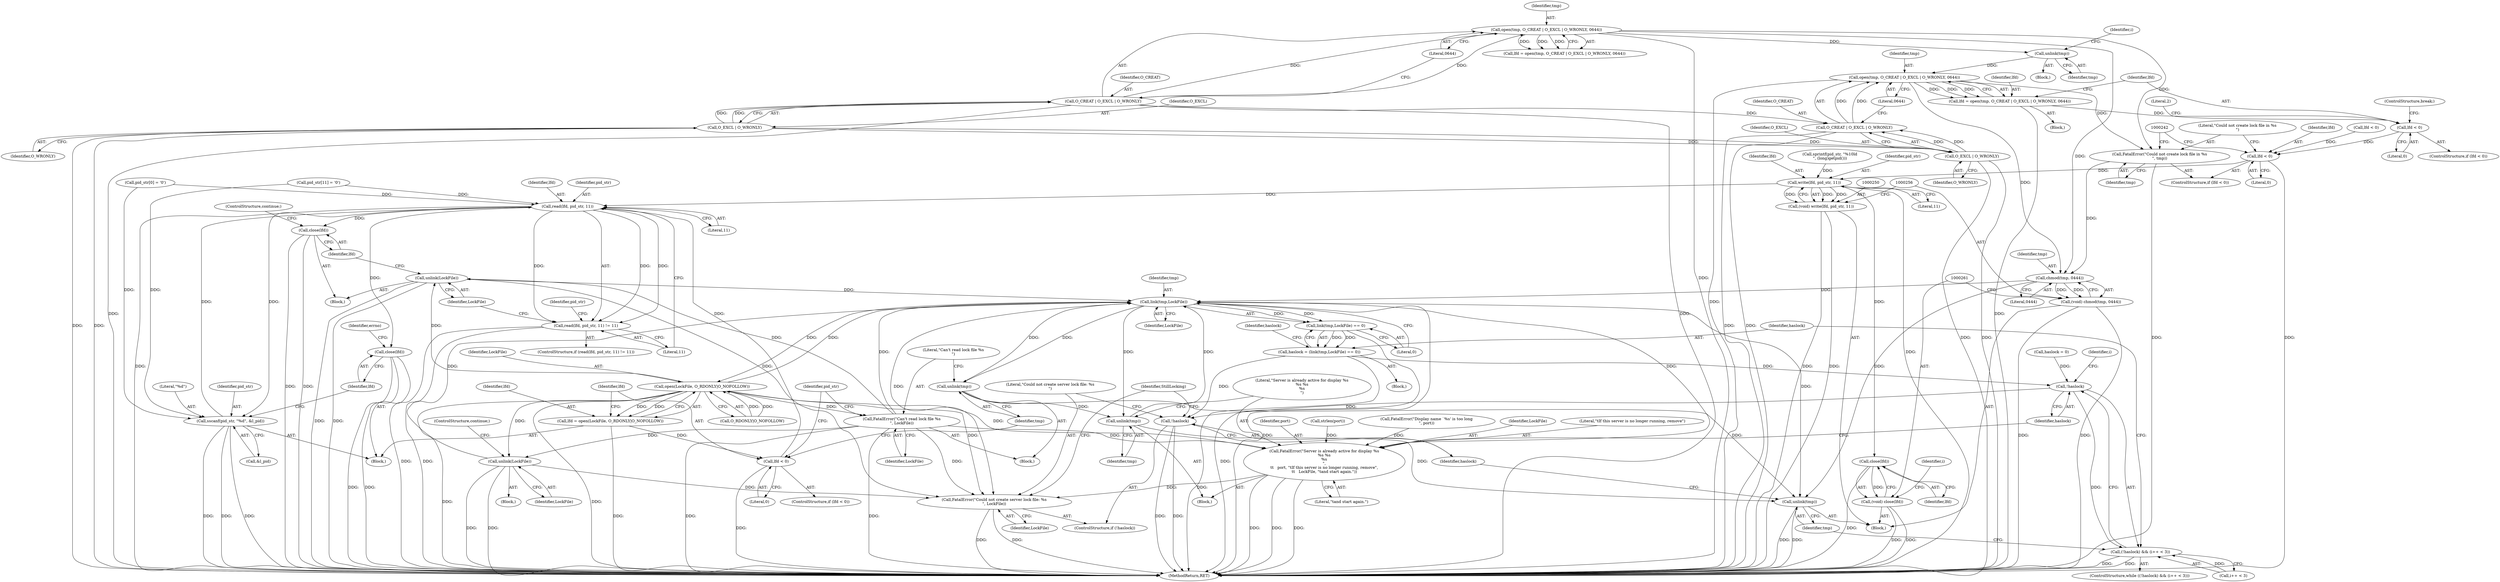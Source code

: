 digraph "0_xserver_6ba44b91e37622ef8c146d8f2ac92d708a18ed34@API" {
"1000215" [label="(Call,open(tmp, O_CREAT | O_EXCL | O_WRONLY, 0644))"];
"1000204" [label="(Call,unlink(tmp))"];
"1000180" [label="(Call,open(tmp, O_CREAT | O_EXCL | O_WRONLY, 0644))"];
"1000182" [label="(Call,O_CREAT | O_EXCL | O_WRONLY)"];
"1000184" [label="(Call,O_EXCL | O_WRONLY)"];
"1000217" [label="(Call,O_CREAT | O_EXCL | O_WRONLY)"];
"1000219" [label="(Call,O_EXCL | O_WRONLY)"];
"1000213" [label="(Call,lfd = open(tmp, O_CREAT | O_EXCL | O_WRONLY, 0644))"];
"1000224" [label="(Call,lfd < 0)"];
"1000235" [label="(Call,lfd < 0)"];
"1000251" [label="(Call,write(lfd, pid_str, 11))"];
"1000249" [label="(Call,(void) write(lfd, pid_str, 11))"];
"1000262" [label="(Call,close(lfd))"];
"1000260" [label="(Call,(void) close(lfd))"];
"1000316" [label="(Call,read(lfd, pid_str, 11))"];
"1000315" [label="(Call,read(lfd, pid_str, 11) != 11)"];
"1000324" [label="(Call,close(lfd))"];
"1000332" [label="(Call,sscanf(pid_str, \"%d\", &l_pid))"];
"1000337" [label="(Call,close(lfd))"];
"1000238" [label="(Call,FatalError(\"Could not create lock file in %s\n\", tmp))"];
"1000257" [label="(Call,chmod(tmp, 0444))"];
"1000255" [label="(Call,(void) chmod(tmp, 0444))"];
"1000282" [label="(Call,link(tmp,LockFile))"];
"1000281" [label="(Call,link(tmp,LockFile) == 0)"];
"1000279" [label="(Call,haslock = (link(tmp,LockFile) == 0))"];
"1000272" [label="(Call,!haslock)"];
"1000271" [label="(Call,(!haslock) && (i++ < 3))"];
"1000384" [label="(Call,!haslock)"];
"1000294" [label="(Call,open(LockFile, O_RDONLY|O_NOFOLLOW))"];
"1000292" [label="(Call,lfd = open(LockFile, O_RDONLY|O_NOFOLLOW))"];
"1000300" [label="(Call,lfd < 0)"];
"1000306" [label="(Call,FatalError(\"Can't read lock file %s\n\", LockFile))"];
"1000322" [label="(Call,unlink(LockFile))"];
"1000386" [label="(Call,FatalError(\"Could not create server lock file: %s\n\", LockFile))"];
"1000356" [label="(Call,unlink(LockFile))"];
"1000375" [label="(Call,FatalError(\"Server is already active for display %s\n%s %s\n%s\n\",\n\t\t   port, \"\tIf this server is no longer running, remove\",\n\t\t   LockFile, \"\tand start again.\"))"];
"1000304" [label="(Call,unlink(tmp))"];
"1000373" [label="(Call,unlink(tmp))"];
"1000381" [label="(Call,unlink(tmp))"];
"1000205" [label="(Identifier,tmp)"];
"1000287" [label="(Identifier,haslock)"];
"1000333" [label="(Identifier,pid_str)"];
"1000217" [label="(Call,O_CREAT | O_EXCL | O_WRONLY)"];
"1000316" [label="(Call,read(lfd, pid_str, 11))"];
"1000185" [label="(Identifier,O_EXCL)"];
"1000315" [label="(Call,read(lfd, pid_str, 11) != 11)"];
"1000387" [label="(Literal,\"Could not create server lock file: %s\n\")"];
"1000373" [label="(Call,unlink(tmp))"];
"1000294" [label="(Call,open(LockFile, O_RDONLY|O_NOFOLLOW))"];
"1000320" [label="(Literal,11)"];
"1000293" [label="(Identifier,lfd)"];
"1000218" [label="(Identifier,O_CREAT)"];
"1000307" [label="(Literal,\"Can't read lock file %s\n\")"];
"1000317" [label="(Identifier,lfd)"];
"1000259" [label="(Literal,0444)"];
"1000357" [label="(Identifier,LockFile)"];
"1000377" [label="(Identifier,port)"];
"1000284" [label="(Identifier,LockFile)"];
"1000219" [label="(Call,O_EXCL | O_WRONLY)"];
"1000240" [label="(Identifier,tmp)"];
"1000186" [label="(Identifier,O_WRONLY)"];
"1000334" [label="(Literal,\"%d\")"];
"1000374" [label="(Identifier,tmp)"];
"1000276" [label="(Identifier,i)"];
"1000281" [label="(Call,link(tmp,LockFile) == 0)"];
"1000272" [label="(Call,!haslock)"];
"1000204" [label="(Call,unlink(tmp))"];
"1000295" [label="(Identifier,LockFile)"];
"1000305" [label="(Identifier,tmp)"];
"1000329" [label="(Identifier,pid_str)"];
"1000386" [label="(Call,FatalError(\"Could not create server lock file: %s\n\", LockFile))"];
"1000207" [label="(Identifier,i)"];
"1000392" [label="(MethodReturn,RET)"];
"1000291" [label="(Block,)"];
"1000384" [label="(Call,!haslock)"];
"1000385" [label="(Identifier,haslock)"];
"1000273" [label="(Identifier,haslock)"];
"1000375" [label="(Call,FatalError(\"Server is already active for display %s\n%s %s\n%s\n\",\n\t\t   port, \"\tIf this server is no longer running, remove\",\n\t\t   LockFile, \"\tand start again.\"))"];
"1000251" [label="(Call,write(lfd, pid_str, 11))"];
"1000300" [label="(Call,lfd < 0)"];
"1000154" [label="(Call,strlen(port))"];
"1000254" [label="(Literal,11)"];
"1000321" [label="(Block,)"];
"1000182" [label="(Call,O_CREAT | O_EXCL | O_WRONLY)"];
"1000203" [label="(Block,)"];
"1000253" [label="(Identifier,pid_str)"];
"1000390" [label="(Identifier,StillLocking)"];
"1000236" [label="(Identifier,lfd)"];
"1000296" [label="(Call,O_RDONLY|O_NOFOLLOW)"];
"1000225" [label="(Identifier,lfd)"];
"1000323" [label="(Identifier,LockFile)"];
"1000187" [label="(Literal,0644)"];
"1000200" [label="(Call,lfd < 0)"];
"1000299" [label="(ControlStructure,if (lfd < 0))"];
"1000383" [label="(ControlStructure,if (!haslock))"];
"1000267" [label="(Call,haslock = 0)"];
"1000358" [label="(ControlStructure,continue;)"];
"1000285" [label="(Literal,0)"];
"1000337" [label="(Call,close(lfd))"];
"1000326" [label="(ControlStructure,continue;)"];
"1000382" [label="(Identifier,tmp)"];
"1000238" [label="(Call,FatalError(\"Could not create lock file in %s\n\", tmp))"];
"1000222" [label="(Literal,0644)"];
"1000221" [label="(Identifier,O_WRONLY)"];
"1000165" [label="(Call,FatalError(\"Display name `%s' is too long\n\", port))"];
"1000255" [label="(Call,(void) chmod(tmp, 0444))"];
"1000376" [label="(Literal,\"Server is already active for display %s\n%s %s\n%s\n\")"];
"1000314" [label="(ControlStructure,if (read(lfd, pid_str, 11) != 11))"];
"1000379" [label="(Identifier,LockFile)"];
"1000306" [label="(Call,FatalError(\"Can't read lock file %s\n\", LockFile))"];
"1000372" [label="(Block,)"];
"1000274" [label="(Call,i++ < 3)"];
"1000280" [label="(Identifier,haslock)"];
"1000234" [label="(ControlStructure,if (lfd < 0))"];
"1000249" [label="(Call,(void) write(lfd, pid_str, 11))"];
"1000325" [label="(Identifier,lfd)"];
"1000327" [label="(Call,pid_str[11] = '\0')"];
"1000322" [label="(Call,unlink(LockFile))"];
"1000226" [label="(Literal,0)"];
"1000301" [label="(Identifier,lfd)"];
"1000237" [label="(Literal,0)"];
"1000257" [label="(Call,chmod(tmp, 0444))"];
"1000265" [label="(Identifier,i)"];
"1000252" [label="(Identifier,lfd)"];
"1000235" [label="(Call,lfd < 0)"];
"1000180" [label="(Call,open(tmp, O_CREAT | O_EXCL | O_WRONLY, 0644))"];
"1000181" [label="(Identifier,tmp)"];
"1000262" [label="(Call,close(lfd))"];
"1000243" [label="(Call,sprintf(pid_str, \"%10ld\n\", (long)getpid()))"];
"1000335" [label="(Call,&l_pid)"];
"1000356" [label="(Call,unlink(LockFile))"];
"1000381" [label="(Call,unlink(tmp))"];
"1000215" [label="(Call,open(tmp, O_CREAT | O_EXCL | O_WRONLY, 0644))"];
"1000319" [label="(Literal,11)"];
"1000230" [label="(ControlStructure,break;)"];
"1000338" [label="(Identifier,lfd)"];
"1000210" [label="(Block,)"];
"1000214" [label="(Identifier,lfd)"];
"1000279" [label="(Call,haslock = (link(tmp,LockFile) == 0))"];
"1000282" [label="(Call,link(tmp,LockFile))"];
"1000220" [label="(Identifier,O_EXCL)"];
"1000260" [label="(Call,(void) close(lfd))"];
"1000228" [label="(Literal,2)"];
"1000309" [label="(Call,pid_str[0] = '\0')"];
"1000380" [label="(Literal,\"\tand start again.\")"];
"1000340" [label="(Identifier,errno)"];
"1000318" [label="(Identifier,pid_str)"];
"1000278" [label="(Block,)"];
"1000216" [label="(Identifier,tmp)"];
"1000302" [label="(Literal,0)"];
"1000224" [label="(Call,lfd < 0)"];
"1000271" [label="(Call,(!haslock) && (i++ < 3))"];
"1000311" [label="(Identifier,pid_str)"];
"1000270" [label="(ControlStructure,while ((!haslock) && (i++ < 3)))"];
"1000239" [label="(Literal,\"Could not create lock file in %s\n\")"];
"1000355" [label="(Block,)"];
"1000178" [label="(Call,lfd = open(tmp, O_CREAT | O_EXCL | O_WRONLY, 0644))"];
"1000213" [label="(Call,lfd = open(tmp, O_CREAT | O_EXCL | O_WRONLY, 0644))"];
"1000378" [label="(Literal,\"\tIf this server is no longer running, remove\")"];
"1000324" [label="(Call,close(lfd))"];
"1000308" [label="(Identifier,LockFile)"];
"1000388" [label="(Identifier,LockFile)"];
"1000258" [label="(Identifier,tmp)"];
"1000292" [label="(Call,lfd = open(LockFile, O_RDONLY|O_NOFOLLOW))"];
"1000332" [label="(Call,sscanf(pid_str, \"%d\", &l_pid))"];
"1000303" [label="(Block,)"];
"1000304" [label="(Call,unlink(tmp))"];
"1000283" [label="(Identifier,tmp)"];
"1000263" [label="(Identifier,lfd)"];
"1000184" [label="(Call,O_EXCL | O_WRONLY)"];
"1000223" [label="(ControlStructure,if (lfd < 0))"];
"1000183" [label="(Identifier,O_CREAT)"];
"1000111" [label="(Block,)"];
"1000215" -> "1000213"  [label="AST: "];
"1000215" -> "1000222"  [label="CFG: "];
"1000216" -> "1000215"  [label="AST: "];
"1000217" -> "1000215"  [label="AST: "];
"1000222" -> "1000215"  [label="AST: "];
"1000213" -> "1000215"  [label="CFG: "];
"1000215" -> "1000392"  [label="DDG: "];
"1000215" -> "1000213"  [label="DDG: "];
"1000215" -> "1000213"  [label="DDG: "];
"1000215" -> "1000213"  [label="DDG: "];
"1000204" -> "1000215"  [label="DDG: "];
"1000217" -> "1000215"  [label="DDG: "];
"1000217" -> "1000215"  [label="DDG: "];
"1000215" -> "1000238"  [label="DDG: "];
"1000215" -> "1000257"  [label="DDG: "];
"1000204" -> "1000203"  [label="AST: "];
"1000204" -> "1000205"  [label="CFG: "];
"1000205" -> "1000204"  [label="AST: "];
"1000207" -> "1000204"  [label="CFG: "];
"1000180" -> "1000204"  [label="DDG: "];
"1000180" -> "1000178"  [label="AST: "];
"1000180" -> "1000187"  [label="CFG: "];
"1000181" -> "1000180"  [label="AST: "];
"1000182" -> "1000180"  [label="AST: "];
"1000187" -> "1000180"  [label="AST: "];
"1000178" -> "1000180"  [label="CFG: "];
"1000180" -> "1000392"  [label="DDG: "];
"1000180" -> "1000178"  [label="DDG: "];
"1000180" -> "1000178"  [label="DDG: "];
"1000180" -> "1000178"  [label="DDG: "];
"1000182" -> "1000180"  [label="DDG: "];
"1000182" -> "1000180"  [label="DDG: "];
"1000180" -> "1000238"  [label="DDG: "];
"1000180" -> "1000257"  [label="DDG: "];
"1000182" -> "1000184"  [label="CFG: "];
"1000183" -> "1000182"  [label="AST: "];
"1000184" -> "1000182"  [label="AST: "];
"1000187" -> "1000182"  [label="CFG: "];
"1000182" -> "1000392"  [label="DDG: "];
"1000182" -> "1000392"  [label="DDG: "];
"1000184" -> "1000182"  [label="DDG: "];
"1000184" -> "1000182"  [label="DDG: "];
"1000182" -> "1000217"  [label="DDG: "];
"1000184" -> "1000186"  [label="CFG: "];
"1000185" -> "1000184"  [label="AST: "];
"1000186" -> "1000184"  [label="AST: "];
"1000184" -> "1000392"  [label="DDG: "];
"1000184" -> "1000392"  [label="DDG: "];
"1000184" -> "1000219"  [label="DDG: "];
"1000184" -> "1000219"  [label="DDG: "];
"1000217" -> "1000219"  [label="CFG: "];
"1000218" -> "1000217"  [label="AST: "];
"1000219" -> "1000217"  [label="AST: "];
"1000222" -> "1000217"  [label="CFG: "];
"1000217" -> "1000392"  [label="DDG: "];
"1000217" -> "1000392"  [label="DDG: "];
"1000219" -> "1000217"  [label="DDG: "];
"1000219" -> "1000217"  [label="DDG: "];
"1000219" -> "1000221"  [label="CFG: "];
"1000220" -> "1000219"  [label="AST: "];
"1000221" -> "1000219"  [label="AST: "];
"1000219" -> "1000392"  [label="DDG: "];
"1000219" -> "1000392"  [label="DDG: "];
"1000213" -> "1000210"  [label="AST: "];
"1000214" -> "1000213"  [label="AST: "];
"1000225" -> "1000213"  [label="CFG: "];
"1000213" -> "1000392"  [label="DDG: "];
"1000213" -> "1000224"  [label="DDG: "];
"1000224" -> "1000223"  [label="AST: "];
"1000224" -> "1000226"  [label="CFG: "];
"1000225" -> "1000224"  [label="AST: "];
"1000226" -> "1000224"  [label="AST: "];
"1000228" -> "1000224"  [label="CFG: "];
"1000230" -> "1000224"  [label="CFG: "];
"1000224" -> "1000235"  [label="DDG: "];
"1000235" -> "1000234"  [label="AST: "];
"1000235" -> "1000237"  [label="CFG: "];
"1000236" -> "1000235"  [label="AST: "];
"1000237" -> "1000235"  [label="AST: "];
"1000239" -> "1000235"  [label="CFG: "];
"1000242" -> "1000235"  [label="CFG: "];
"1000235" -> "1000392"  [label="DDG: "];
"1000200" -> "1000235"  [label="DDG: "];
"1000235" -> "1000251"  [label="DDG: "];
"1000251" -> "1000249"  [label="AST: "];
"1000251" -> "1000254"  [label="CFG: "];
"1000252" -> "1000251"  [label="AST: "];
"1000253" -> "1000251"  [label="AST: "];
"1000254" -> "1000251"  [label="AST: "];
"1000249" -> "1000251"  [label="CFG: "];
"1000251" -> "1000392"  [label="DDG: "];
"1000251" -> "1000249"  [label="DDG: "];
"1000251" -> "1000249"  [label="DDG: "];
"1000251" -> "1000249"  [label="DDG: "];
"1000243" -> "1000251"  [label="DDG: "];
"1000251" -> "1000262"  [label="DDG: "];
"1000251" -> "1000316"  [label="DDG: "];
"1000249" -> "1000111"  [label="AST: "];
"1000250" -> "1000249"  [label="AST: "];
"1000256" -> "1000249"  [label="CFG: "];
"1000249" -> "1000392"  [label="DDG: "];
"1000249" -> "1000392"  [label="DDG: "];
"1000262" -> "1000260"  [label="AST: "];
"1000262" -> "1000263"  [label="CFG: "];
"1000263" -> "1000262"  [label="AST: "];
"1000260" -> "1000262"  [label="CFG: "];
"1000262" -> "1000392"  [label="DDG: "];
"1000262" -> "1000260"  [label="DDG: "];
"1000260" -> "1000111"  [label="AST: "];
"1000261" -> "1000260"  [label="AST: "];
"1000265" -> "1000260"  [label="CFG: "];
"1000260" -> "1000392"  [label="DDG: "];
"1000260" -> "1000392"  [label="DDG: "];
"1000316" -> "1000315"  [label="AST: "];
"1000316" -> "1000319"  [label="CFG: "];
"1000317" -> "1000316"  [label="AST: "];
"1000318" -> "1000316"  [label="AST: "];
"1000319" -> "1000316"  [label="AST: "];
"1000320" -> "1000316"  [label="CFG: "];
"1000316" -> "1000392"  [label="DDG: "];
"1000316" -> "1000315"  [label="DDG: "];
"1000316" -> "1000315"  [label="DDG: "];
"1000316" -> "1000315"  [label="DDG: "];
"1000300" -> "1000316"  [label="DDG: "];
"1000309" -> "1000316"  [label="DDG: "];
"1000332" -> "1000316"  [label="DDG: "];
"1000327" -> "1000316"  [label="DDG: "];
"1000316" -> "1000324"  [label="DDG: "];
"1000316" -> "1000332"  [label="DDG: "];
"1000316" -> "1000337"  [label="DDG: "];
"1000315" -> "1000314"  [label="AST: "];
"1000315" -> "1000320"  [label="CFG: "];
"1000320" -> "1000315"  [label="AST: "];
"1000323" -> "1000315"  [label="CFG: "];
"1000329" -> "1000315"  [label="CFG: "];
"1000315" -> "1000392"  [label="DDG: "];
"1000315" -> "1000392"  [label="DDG: "];
"1000324" -> "1000321"  [label="AST: "];
"1000324" -> "1000325"  [label="CFG: "];
"1000325" -> "1000324"  [label="AST: "];
"1000326" -> "1000324"  [label="CFG: "];
"1000324" -> "1000392"  [label="DDG: "];
"1000324" -> "1000392"  [label="DDG: "];
"1000332" -> "1000291"  [label="AST: "];
"1000332" -> "1000335"  [label="CFG: "];
"1000333" -> "1000332"  [label="AST: "];
"1000334" -> "1000332"  [label="AST: "];
"1000335" -> "1000332"  [label="AST: "];
"1000338" -> "1000332"  [label="CFG: "];
"1000332" -> "1000392"  [label="DDG: "];
"1000332" -> "1000392"  [label="DDG: "];
"1000332" -> "1000392"  [label="DDG: "];
"1000309" -> "1000332"  [label="DDG: "];
"1000327" -> "1000332"  [label="DDG: "];
"1000337" -> "1000291"  [label="AST: "];
"1000337" -> "1000338"  [label="CFG: "];
"1000338" -> "1000337"  [label="AST: "];
"1000340" -> "1000337"  [label="CFG: "];
"1000337" -> "1000392"  [label="DDG: "];
"1000337" -> "1000392"  [label="DDG: "];
"1000238" -> "1000234"  [label="AST: "];
"1000238" -> "1000240"  [label="CFG: "];
"1000239" -> "1000238"  [label="AST: "];
"1000240" -> "1000238"  [label="AST: "];
"1000242" -> "1000238"  [label="CFG: "];
"1000238" -> "1000392"  [label="DDG: "];
"1000238" -> "1000257"  [label="DDG: "];
"1000257" -> "1000255"  [label="AST: "];
"1000257" -> "1000259"  [label="CFG: "];
"1000258" -> "1000257"  [label="AST: "];
"1000259" -> "1000257"  [label="AST: "];
"1000255" -> "1000257"  [label="CFG: "];
"1000257" -> "1000255"  [label="DDG: "];
"1000257" -> "1000255"  [label="DDG: "];
"1000257" -> "1000282"  [label="DDG: "];
"1000257" -> "1000381"  [label="DDG: "];
"1000255" -> "1000111"  [label="AST: "];
"1000256" -> "1000255"  [label="AST: "];
"1000261" -> "1000255"  [label="CFG: "];
"1000255" -> "1000392"  [label="DDG: "];
"1000255" -> "1000392"  [label="DDG: "];
"1000282" -> "1000281"  [label="AST: "];
"1000282" -> "1000284"  [label="CFG: "];
"1000283" -> "1000282"  [label="AST: "];
"1000284" -> "1000282"  [label="AST: "];
"1000285" -> "1000282"  [label="CFG: "];
"1000282" -> "1000392"  [label="DDG: "];
"1000282" -> "1000281"  [label="DDG: "];
"1000282" -> "1000281"  [label="DDG: "];
"1000304" -> "1000282"  [label="DDG: "];
"1000373" -> "1000282"  [label="DDG: "];
"1000356" -> "1000282"  [label="DDG: "];
"1000375" -> "1000282"  [label="DDG: "];
"1000294" -> "1000282"  [label="DDG: "];
"1000322" -> "1000282"  [label="DDG: "];
"1000306" -> "1000282"  [label="DDG: "];
"1000282" -> "1000294"  [label="DDG: "];
"1000282" -> "1000304"  [label="DDG: "];
"1000282" -> "1000373"  [label="DDG: "];
"1000282" -> "1000381"  [label="DDG: "];
"1000282" -> "1000386"  [label="DDG: "];
"1000281" -> "1000279"  [label="AST: "];
"1000281" -> "1000285"  [label="CFG: "];
"1000285" -> "1000281"  [label="AST: "];
"1000279" -> "1000281"  [label="CFG: "];
"1000281" -> "1000392"  [label="DDG: "];
"1000281" -> "1000279"  [label="DDG: "];
"1000281" -> "1000279"  [label="DDG: "];
"1000279" -> "1000278"  [label="AST: "];
"1000280" -> "1000279"  [label="AST: "];
"1000287" -> "1000279"  [label="CFG: "];
"1000279" -> "1000392"  [label="DDG: "];
"1000279" -> "1000272"  [label="DDG: "];
"1000279" -> "1000384"  [label="DDG: "];
"1000272" -> "1000271"  [label="AST: "];
"1000272" -> "1000273"  [label="CFG: "];
"1000273" -> "1000272"  [label="AST: "];
"1000276" -> "1000272"  [label="CFG: "];
"1000271" -> "1000272"  [label="CFG: "];
"1000272" -> "1000271"  [label="DDG: "];
"1000267" -> "1000272"  [label="DDG: "];
"1000272" -> "1000384"  [label="DDG: "];
"1000271" -> "1000270"  [label="AST: "];
"1000271" -> "1000274"  [label="CFG: "];
"1000274" -> "1000271"  [label="AST: "];
"1000280" -> "1000271"  [label="CFG: "];
"1000382" -> "1000271"  [label="CFG: "];
"1000271" -> "1000392"  [label="DDG: "];
"1000271" -> "1000392"  [label="DDG: "];
"1000274" -> "1000271"  [label="DDG: "];
"1000384" -> "1000383"  [label="AST: "];
"1000384" -> "1000385"  [label="CFG: "];
"1000385" -> "1000384"  [label="AST: "];
"1000387" -> "1000384"  [label="CFG: "];
"1000390" -> "1000384"  [label="CFG: "];
"1000384" -> "1000392"  [label="DDG: "];
"1000384" -> "1000392"  [label="DDG: "];
"1000294" -> "1000292"  [label="AST: "];
"1000294" -> "1000296"  [label="CFG: "];
"1000295" -> "1000294"  [label="AST: "];
"1000296" -> "1000294"  [label="AST: "];
"1000292" -> "1000294"  [label="CFG: "];
"1000294" -> "1000392"  [label="DDG: "];
"1000294" -> "1000392"  [label="DDG: "];
"1000294" -> "1000292"  [label="DDG: "];
"1000294" -> "1000292"  [label="DDG: "];
"1000296" -> "1000294"  [label="DDG: "];
"1000296" -> "1000294"  [label="DDG: "];
"1000294" -> "1000306"  [label="DDG: "];
"1000294" -> "1000322"  [label="DDG: "];
"1000294" -> "1000356"  [label="DDG: "];
"1000294" -> "1000375"  [label="DDG: "];
"1000294" -> "1000386"  [label="DDG: "];
"1000292" -> "1000291"  [label="AST: "];
"1000293" -> "1000292"  [label="AST: "];
"1000301" -> "1000292"  [label="CFG: "];
"1000292" -> "1000392"  [label="DDG: "];
"1000292" -> "1000300"  [label="DDG: "];
"1000300" -> "1000299"  [label="AST: "];
"1000300" -> "1000302"  [label="CFG: "];
"1000301" -> "1000300"  [label="AST: "];
"1000302" -> "1000300"  [label="AST: "];
"1000305" -> "1000300"  [label="CFG: "];
"1000311" -> "1000300"  [label="CFG: "];
"1000300" -> "1000392"  [label="DDG: "];
"1000306" -> "1000303"  [label="AST: "];
"1000306" -> "1000308"  [label="CFG: "];
"1000307" -> "1000306"  [label="AST: "];
"1000308" -> "1000306"  [label="AST: "];
"1000311" -> "1000306"  [label="CFG: "];
"1000306" -> "1000392"  [label="DDG: "];
"1000306" -> "1000392"  [label="DDG: "];
"1000306" -> "1000322"  [label="DDG: "];
"1000306" -> "1000356"  [label="DDG: "];
"1000306" -> "1000375"  [label="DDG: "];
"1000306" -> "1000386"  [label="DDG: "];
"1000322" -> "1000321"  [label="AST: "];
"1000322" -> "1000323"  [label="CFG: "];
"1000323" -> "1000322"  [label="AST: "];
"1000325" -> "1000322"  [label="CFG: "];
"1000322" -> "1000392"  [label="DDG: "];
"1000322" -> "1000392"  [label="DDG: "];
"1000322" -> "1000386"  [label="DDG: "];
"1000386" -> "1000383"  [label="AST: "];
"1000386" -> "1000388"  [label="CFG: "];
"1000387" -> "1000386"  [label="AST: "];
"1000388" -> "1000386"  [label="AST: "];
"1000390" -> "1000386"  [label="CFG: "];
"1000386" -> "1000392"  [label="DDG: "];
"1000386" -> "1000392"  [label="DDG: "];
"1000356" -> "1000386"  [label="DDG: "];
"1000375" -> "1000386"  [label="DDG: "];
"1000356" -> "1000355"  [label="AST: "];
"1000356" -> "1000357"  [label="CFG: "];
"1000357" -> "1000356"  [label="AST: "];
"1000358" -> "1000356"  [label="CFG: "];
"1000356" -> "1000392"  [label="DDG: "];
"1000356" -> "1000392"  [label="DDG: "];
"1000375" -> "1000372"  [label="AST: "];
"1000375" -> "1000380"  [label="CFG: "];
"1000376" -> "1000375"  [label="AST: "];
"1000377" -> "1000375"  [label="AST: "];
"1000378" -> "1000375"  [label="AST: "];
"1000379" -> "1000375"  [label="AST: "];
"1000380" -> "1000375"  [label="AST: "];
"1000273" -> "1000375"  [label="CFG: "];
"1000375" -> "1000392"  [label="DDG: "];
"1000375" -> "1000392"  [label="DDG: "];
"1000375" -> "1000392"  [label="DDG: "];
"1000154" -> "1000375"  [label="DDG: "];
"1000165" -> "1000375"  [label="DDG: "];
"1000304" -> "1000303"  [label="AST: "];
"1000304" -> "1000305"  [label="CFG: "];
"1000305" -> "1000304"  [label="AST: "];
"1000307" -> "1000304"  [label="CFG: "];
"1000304" -> "1000373"  [label="DDG: "];
"1000304" -> "1000381"  [label="DDG: "];
"1000373" -> "1000372"  [label="AST: "];
"1000373" -> "1000374"  [label="CFG: "];
"1000374" -> "1000373"  [label="AST: "];
"1000376" -> "1000373"  [label="CFG: "];
"1000373" -> "1000381"  [label="DDG: "];
"1000381" -> "1000111"  [label="AST: "];
"1000381" -> "1000382"  [label="CFG: "];
"1000382" -> "1000381"  [label="AST: "];
"1000385" -> "1000381"  [label="CFG: "];
"1000381" -> "1000392"  [label="DDG: "];
"1000381" -> "1000392"  [label="DDG: "];
}
